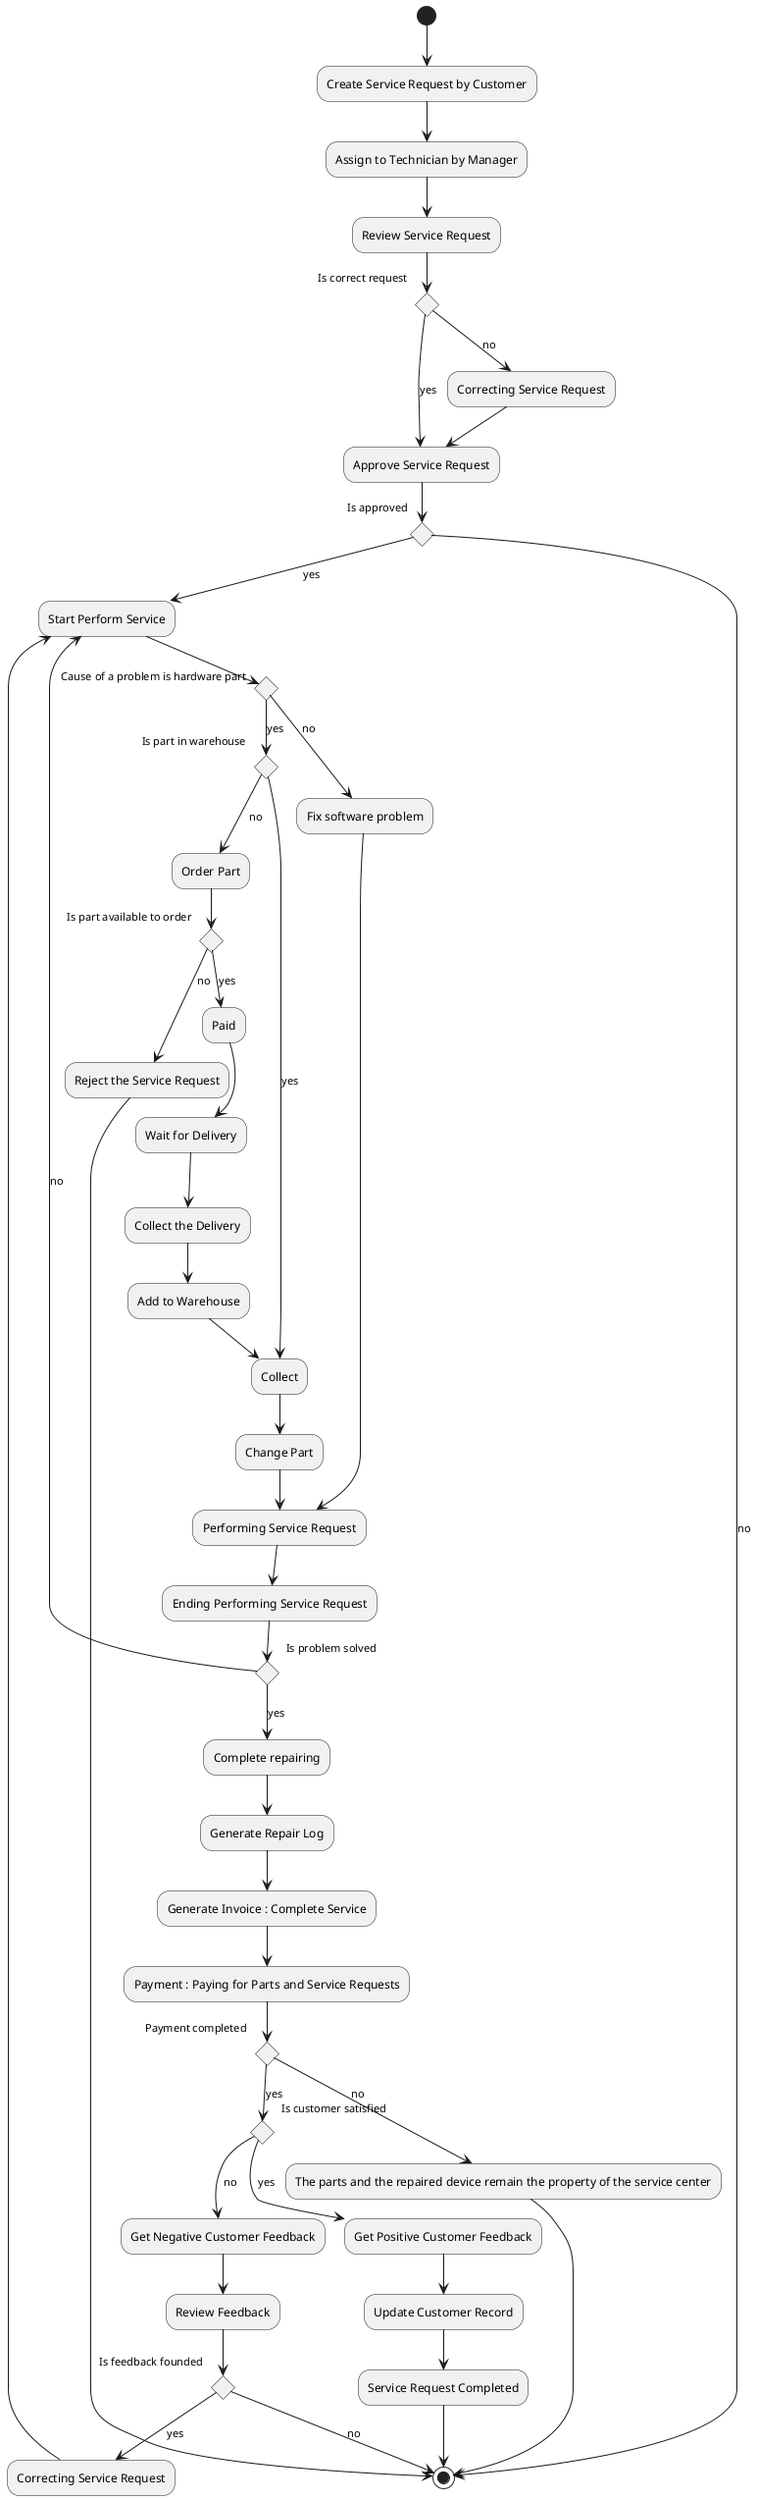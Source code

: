 @startuml

(*)--> "Create Service Request by Customer" as Create_Service_Request
--> "Assign to Technician by Manager" as Assign_Technician
--> "Review Service Request" as Review_Service_Request 
if "Is correct request" then
-->[no] "Correcting Service Request" as Correct
--> "Approve Service Request" as Approve_SR
else
-->[yes] "Approve Service Request" as Approve_SR
if "Is approved" then
-down->[no] (*)
else 
-down->[yes] "Start Perform Service" as Start_Perform_Service
if "Cause of a problem is hardware part" then
--> [no]"Fix software problem" as FixSoft
-->  "Performing Service Request" as Performing
else 
--> [yes] if "Is part in warehouse" then
-->[yes] "Collect"
else 
-->[no] "Order Part" as Order
if "Is part available to order" then
--> [no] "Reject the Service Request"
-->  (*)
else
--> [yes] "Paid" as Paid 
--> "Wait for Delivery"
--> "Collect the Delivery"
--> "Add to Warehouse"
--> "Collect"
--> "Change Part"
--> "Performing Service Request" as Performing
--> "Ending Performing Service Request"
if "Is problem solved" then
-->[no] Start_Perform_Service
else 
--> [yes] "Complete repairing"
--> "Generate Repair Log" as Generate_Repair_Log
--> Generate Invoice : Complete Service
--> Payment : Paying for Parts and Service Requests
if "Payment completed" then
--> [no]"The parts and the repaired device remain the property of the service center"
-->(*)
else
--> [yes] if "Is customer satisfied" then
-->[yes] "Get Positive Customer Feedback" as Customer_Feedback
--> "Update Customer Record"
--> "Service Request Completed"
-->  (*)
else
-->[no] "Get Negative Customer Feedback"
-->"Review Feedback"
if "Is feedback founded"
--> [no](*)
else 
-->[yes]"Correcting Service Request"
-->Start_Perform_Service



@enduml
